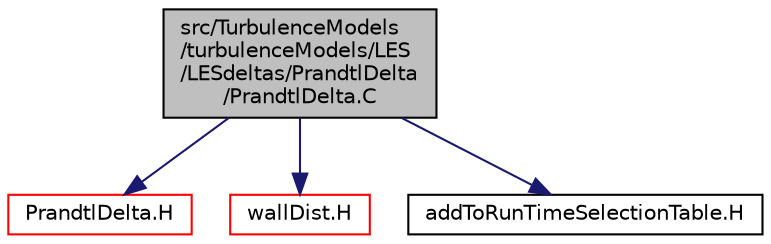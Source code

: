 digraph "src/TurbulenceModels/turbulenceModels/LES/LESdeltas/PrandtlDelta/PrandtlDelta.C"
{
  bgcolor="transparent";
  edge [fontname="Helvetica",fontsize="10",labelfontname="Helvetica",labelfontsize="10"];
  node [fontname="Helvetica",fontsize="10",shape=record];
  Node0 [label="src/TurbulenceModels\l/turbulenceModels/LES\l/LESdeltas/PrandtlDelta\l/PrandtlDelta.C",height=0.2,width=0.4,color="black", fillcolor="grey75", style="filled", fontcolor="black"];
  Node0 -> Node1 [color="midnightblue",fontsize="10",style="solid",fontname="Helvetica"];
  Node1 [label="PrandtlDelta.H",height=0.2,width=0.4,color="red",URL="$a17996.html"];
  Node0 -> Node329 [color="midnightblue",fontsize="10",style="solid",fontname="Helvetica"];
  Node329 [label="wallDist.H",height=0.2,width=0.4,color="red",URL="$a03938.html"];
  Node0 -> Node339 [color="midnightblue",fontsize="10",style="solid",fontname="Helvetica"];
  Node339 [label="addToRunTimeSelectionTable.H",height=0.2,width=0.4,color="black",URL="$a09989.html",tooltip="Macros for easy insertion into run-time selection tables. "];
}
